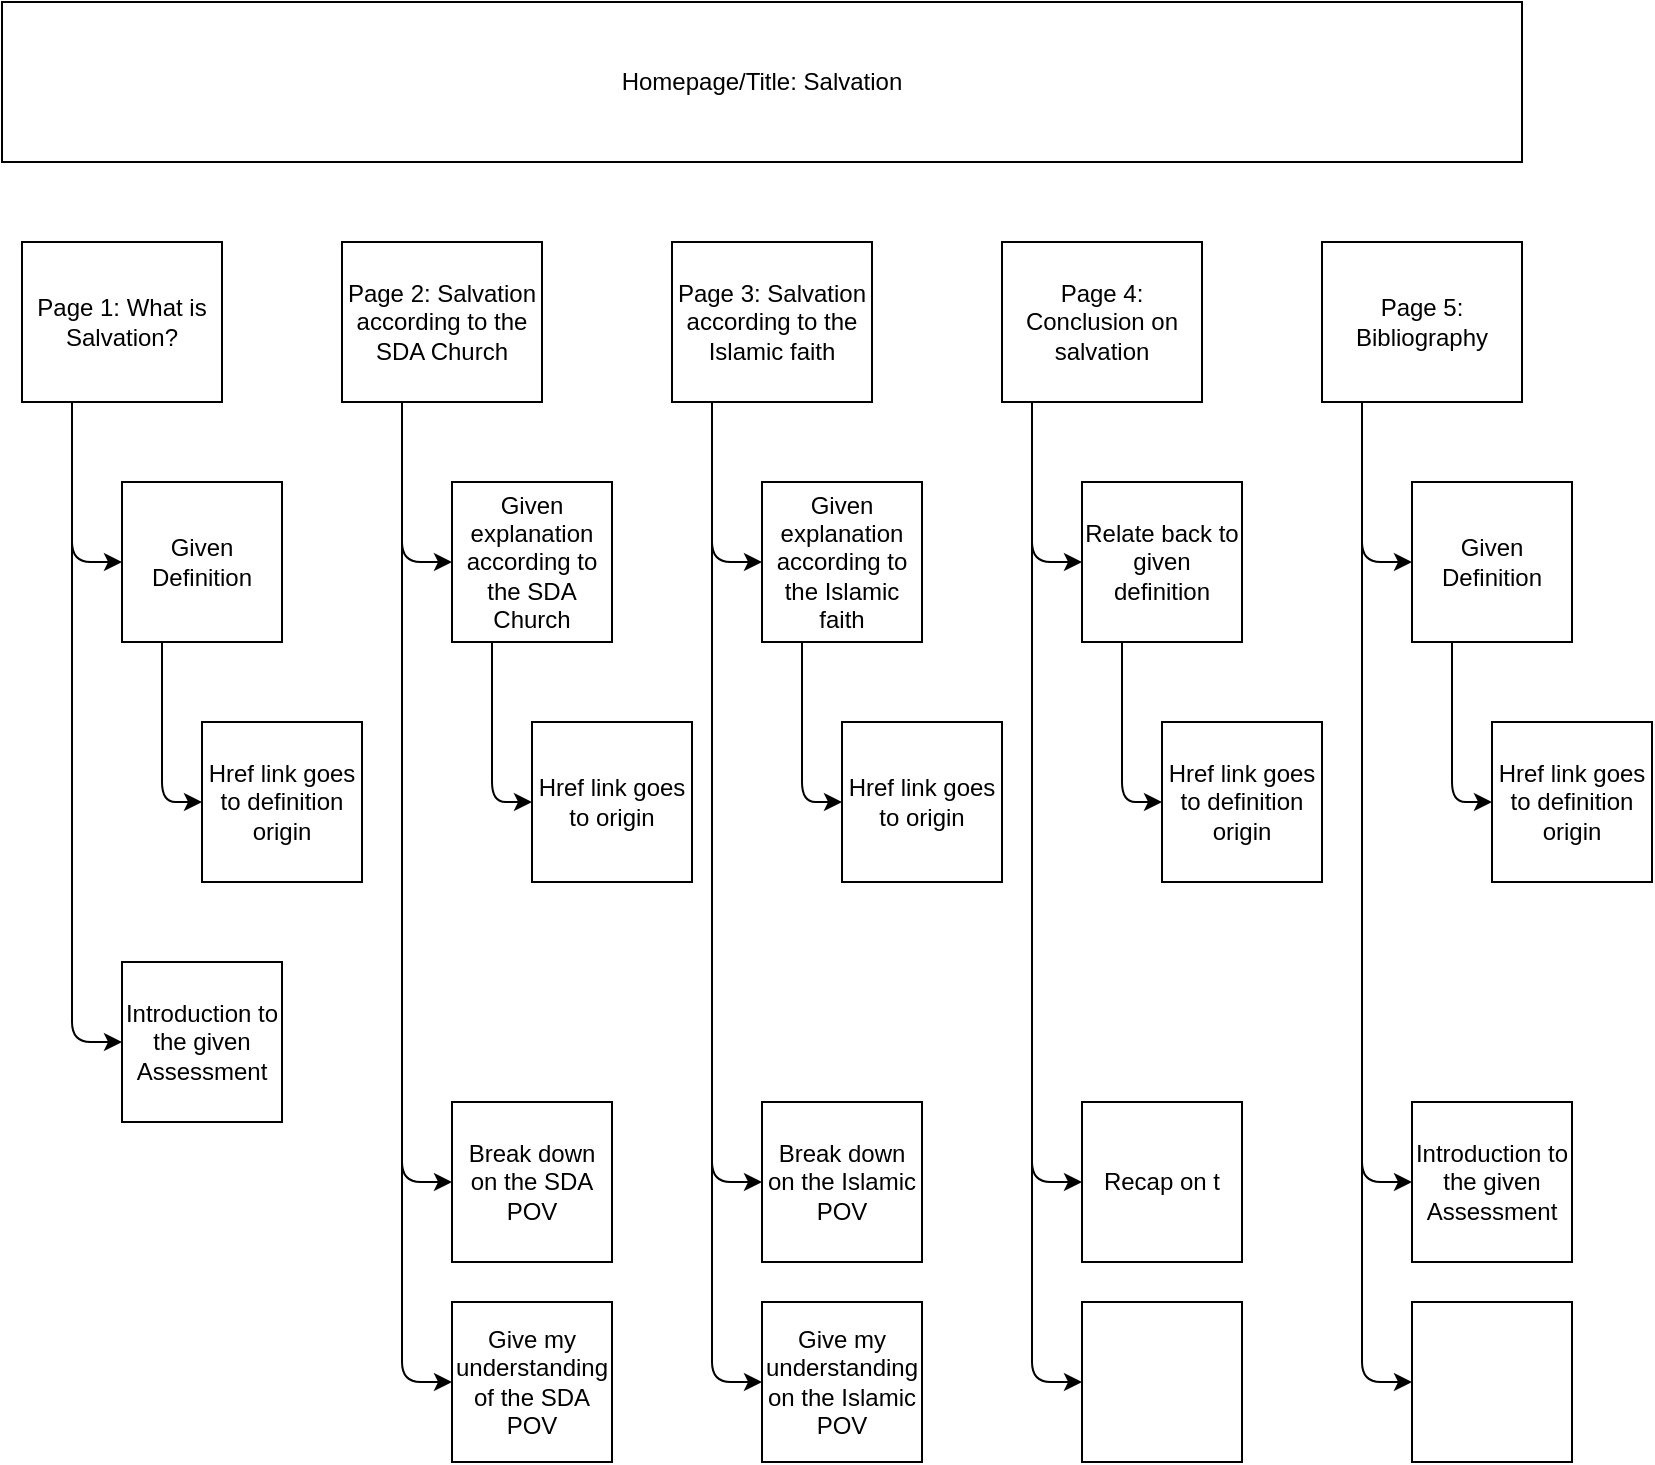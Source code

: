 <mxfile>
    <diagram id="_NbdngwRYCMSlWRitmjd" name="Page-1">
        <mxGraphModel dx="2148" dy="929" grid="1" gridSize="10" guides="1" tooltips="1" connect="1" arrows="1" fold="1" page="1" pageScale="1" pageWidth="850" pageHeight="1100" math="0" shadow="0">
            <root>
                <mxCell id="0"/>
                <mxCell id="1" parent="0"/>
                <mxCell id="2" value="Homepage/Title: Salvation" style="whiteSpace=wrap;html=1;" vertex="1" parent="1">
                    <mxGeometry x="40" y="40" width="760" height="80" as="geometry"/>
                </mxCell>
                <mxCell id="20" style="edgeStyle=none;html=1;exitX=0.25;exitY=1;exitDx=0;exitDy=0;entryX=0;entryY=0.5;entryDx=0;entryDy=0;" edge="1" parent="1" source="3" target="9">
                    <mxGeometry relative="1" as="geometry">
                        <mxPoint x="74.941" y="320" as="targetPoint"/>
                        <Array as="points">
                            <mxPoint x="75" y="320"/>
                        </Array>
                    </mxGeometry>
                </mxCell>
                <mxCell id="22" style="edgeStyle=none;html=1;exitX=0.25;exitY=1;exitDx=0;exitDy=0;entryX=0;entryY=0.5;entryDx=0;entryDy=0;" edge="1" parent="1" source="3" target="11">
                    <mxGeometry relative="1" as="geometry">
                        <mxPoint x="80" y="690" as="targetPoint"/>
                        <Array as="points">
                            <mxPoint x="75" y="560"/>
                        </Array>
                    </mxGeometry>
                </mxCell>
                <mxCell id="3" value="Page 1: What is Salvation?" style="whiteSpace=wrap;html=1;" vertex="1" parent="1">
                    <mxGeometry x="50" y="160" width="100" height="80" as="geometry"/>
                </mxCell>
                <mxCell id="4" value="Page 4: Conclusion on salvation" style="whiteSpace=wrap;html=1;" vertex="1" parent="1">
                    <mxGeometry x="540" y="160" width="100" height="80" as="geometry"/>
                </mxCell>
                <mxCell id="5" value="Page 3: Salvation according to the Islamic faith" style="whiteSpace=wrap;html=1;" vertex="1" parent="1">
                    <mxGeometry x="375" y="160" width="100" height="80" as="geometry"/>
                </mxCell>
                <mxCell id="6" value="Page 2: Salvation according to the SDA Church" style="whiteSpace=wrap;html=1;" vertex="1" parent="1">
                    <mxGeometry x="210" y="160" width="100" height="80" as="geometry"/>
                </mxCell>
                <mxCell id="7" value="Page 5: Bibliography" style="whiteSpace=wrap;html=1;" vertex="1" parent="1">
                    <mxGeometry x="700" y="160" width="100" height="80" as="geometry"/>
                </mxCell>
                <mxCell id="19" style="edgeStyle=none;html=1;exitX=0.25;exitY=1;exitDx=0;exitDy=0;entryX=0;entryY=0.5;entryDx=0;entryDy=0;" edge="1" parent="1" source="9" target="12">
                    <mxGeometry relative="1" as="geometry">
                        <Array as="points">
                            <mxPoint x="120" y="440"/>
                        </Array>
                    </mxGeometry>
                </mxCell>
                <mxCell id="9" value="Given Definition" style="whiteSpace=wrap;html=1;" vertex="1" parent="1">
                    <mxGeometry x="100" y="280" width="80" height="80" as="geometry"/>
                </mxCell>
                <mxCell id="11" value="Introduction to the given Assessment" style="whiteSpace=wrap;html=1;" vertex="1" parent="1">
                    <mxGeometry x="100" y="520" width="80" height="80" as="geometry"/>
                </mxCell>
                <mxCell id="12" value="Href link goes to definition origin" style="whiteSpace=wrap;html=1;" vertex="1" parent="1">
                    <mxGeometry x="140" y="400" width="80" height="80" as="geometry"/>
                </mxCell>
                <mxCell id="25" style="edgeStyle=none;html=1;exitX=0.25;exitY=1;exitDx=0;exitDy=0;entryX=0;entryY=0.5;entryDx=0;entryDy=0;" edge="1" parent="1" target="29">
                    <mxGeometry relative="1" as="geometry">
                        <mxPoint x="239.941" y="320" as="targetPoint"/>
                        <mxPoint x="240" y="240" as="sourcePoint"/>
                        <Array as="points">
                            <mxPoint x="240" y="320"/>
                        </Array>
                    </mxGeometry>
                </mxCell>
                <mxCell id="26" style="edgeStyle=none;html=1;exitX=0.25;exitY=1;exitDx=0;exitDy=0;entryX=0;entryY=0.5;entryDx=0;entryDy=0;" edge="1" parent="1" target="30">
                    <mxGeometry relative="1" as="geometry">
                        <mxPoint x="245" y="690" as="targetPoint"/>
                        <mxPoint x="240" y="240" as="sourcePoint"/>
                        <Array as="points">
                            <mxPoint x="240" y="630"/>
                        </Array>
                    </mxGeometry>
                </mxCell>
                <mxCell id="27" style="edgeStyle=none;html=1;exitX=0.25;exitY=1;exitDx=0;exitDy=0;entryX=0;entryY=0.5;entryDx=0;entryDy=0;" edge="1" parent="1" target="32">
                    <mxGeometry relative="1" as="geometry">
                        <mxPoint x="240" y="240" as="sourcePoint"/>
                        <Array as="points">
                            <mxPoint x="240" y="730"/>
                        </Array>
                    </mxGeometry>
                </mxCell>
                <mxCell id="28" style="edgeStyle=none;html=1;exitX=0.25;exitY=1;exitDx=0;exitDy=0;entryX=0;entryY=0.5;entryDx=0;entryDy=0;" edge="1" parent="1" source="29" target="31">
                    <mxGeometry relative="1" as="geometry">
                        <Array as="points">
                            <mxPoint x="285" y="440"/>
                        </Array>
                    </mxGeometry>
                </mxCell>
                <mxCell id="29" value="Given explanation according to the SDA Church" style="whiteSpace=wrap;html=1;" vertex="1" parent="1">
                    <mxGeometry x="265" y="280" width="80" height="80" as="geometry"/>
                </mxCell>
                <mxCell id="30" value="Break down on the SDA POV" style="whiteSpace=wrap;html=1;" vertex="1" parent="1">
                    <mxGeometry x="265" y="590" width="80" height="80" as="geometry"/>
                </mxCell>
                <mxCell id="31" value="Href link goes to origin" style="whiteSpace=wrap;html=1;" vertex="1" parent="1">
                    <mxGeometry x="305" y="400" width="80" height="80" as="geometry"/>
                </mxCell>
                <mxCell id="32" value="Give my understanding of the SDA POV" style="whiteSpace=wrap;html=1;" vertex="1" parent="1">
                    <mxGeometry x="265" y="690" width="80" height="80" as="geometry"/>
                </mxCell>
                <mxCell id="33" style="edgeStyle=none;html=1;exitX=0.25;exitY=1;exitDx=0;exitDy=0;entryX=0;entryY=0.5;entryDx=0;entryDy=0;" edge="1" parent="1" target="37">
                    <mxGeometry relative="1" as="geometry">
                        <mxPoint x="394.941" y="320" as="targetPoint"/>
                        <mxPoint x="395" y="240" as="sourcePoint"/>
                        <Array as="points">
                            <mxPoint x="395" y="320"/>
                        </Array>
                    </mxGeometry>
                </mxCell>
                <mxCell id="34" style="edgeStyle=none;html=1;exitX=0.25;exitY=1;exitDx=0;exitDy=0;entryX=0;entryY=0.5;entryDx=0;entryDy=0;" edge="1" parent="1" target="38">
                    <mxGeometry relative="1" as="geometry">
                        <mxPoint x="400" y="690" as="targetPoint"/>
                        <mxPoint x="395" y="240" as="sourcePoint"/>
                        <Array as="points">
                            <mxPoint x="395" y="630"/>
                        </Array>
                    </mxGeometry>
                </mxCell>
                <mxCell id="35" style="edgeStyle=none;html=1;exitX=0.25;exitY=1;exitDx=0;exitDy=0;entryX=0;entryY=0.5;entryDx=0;entryDy=0;" edge="1" parent="1" target="40">
                    <mxGeometry relative="1" as="geometry">
                        <mxPoint x="395" y="240" as="sourcePoint"/>
                        <Array as="points">
                            <mxPoint x="395" y="730"/>
                        </Array>
                    </mxGeometry>
                </mxCell>
                <mxCell id="36" style="edgeStyle=none;html=1;exitX=0.25;exitY=1;exitDx=0;exitDy=0;entryX=0;entryY=0.5;entryDx=0;entryDy=0;" edge="1" parent="1" source="37" target="39">
                    <mxGeometry relative="1" as="geometry">
                        <Array as="points">
                            <mxPoint x="440" y="440"/>
                        </Array>
                    </mxGeometry>
                </mxCell>
                <mxCell id="37" value="Given explanation according to the Islamic faith" style="whiteSpace=wrap;html=1;" vertex="1" parent="1">
                    <mxGeometry x="420" y="280" width="80" height="80" as="geometry"/>
                </mxCell>
                <mxCell id="38" value="Break down on the Islamic POV" style="whiteSpace=wrap;html=1;" vertex="1" parent="1">
                    <mxGeometry x="420" y="590" width="80" height="80" as="geometry"/>
                </mxCell>
                <mxCell id="39" value="Href link goes to origin" style="whiteSpace=wrap;html=1;" vertex="1" parent="1">
                    <mxGeometry x="460" y="400" width="80" height="80" as="geometry"/>
                </mxCell>
                <mxCell id="40" value="Give my understanding on the Islamic POV" style="whiteSpace=wrap;html=1;" vertex="1" parent="1">
                    <mxGeometry x="420" y="690" width="80" height="80" as="geometry"/>
                </mxCell>
                <mxCell id="41" style="edgeStyle=none;html=1;exitX=0.25;exitY=1;exitDx=0;exitDy=0;entryX=0;entryY=0.5;entryDx=0;entryDy=0;" edge="1" parent="1" target="45">
                    <mxGeometry relative="1" as="geometry">
                        <mxPoint x="554.941" y="320" as="targetPoint"/>
                        <mxPoint x="555" y="240" as="sourcePoint"/>
                        <Array as="points">
                            <mxPoint x="555" y="320"/>
                        </Array>
                    </mxGeometry>
                </mxCell>
                <mxCell id="42" style="edgeStyle=none;html=1;exitX=0.25;exitY=1;exitDx=0;exitDy=0;entryX=0;entryY=0.5;entryDx=0;entryDy=0;" edge="1" parent="1" target="46">
                    <mxGeometry relative="1" as="geometry">
                        <mxPoint x="560" y="690" as="targetPoint"/>
                        <mxPoint x="555" y="240" as="sourcePoint"/>
                        <Array as="points">
                            <mxPoint x="555" y="630"/>
                        </Array>
                    </mxGeometry>
                </mxCell>
                <mxCell id="43" style="edgeStyle=none;html=1;exitX=0.25;exitY=1;exitDx=0;exitDy=0;entryX=0;entryY=0.5;entryDx=0;entryDy=0;" edge="1" parent="1" target="48">
                    <mxGeometry relative="1" as="geometry">
                        <mxPoint x="555" y="240" as="sourcePoint"/>
                        <Array as="points">
                            <mxPoint x="555" y="730"/>
                        </Array>
                    </mxGeometry>
                </mxCell>
                <mxCell id="44" style="edgeStyle=none;html=1;exitX=0.25;exitY=1;exitDx=0;exitDy=0;entryX=0;entryY=0.5;entryDx=0;entryDy=0;" edge="1" parent="1" source="45" target="47">
                    <mxGeometry relative="1" as="geometry">
                        <Array as="points">
                            <mxPoint x="600" y="440"/>
                        </Array>
                    </mxGeometry>
                </mxCell>
                <mxCell id="45" value="Relate back to given definition" style="whiteSpace=wrap;html=1;" vertex="1" parent="1">
                    <mxGeometry x="580" y="280" width="80" height="80" as="geometry"/>
                </mxCell>
                <mxCell id="46" value="Recap on t" style="whiteSpace=wrap;html=1;" vertex="1" parent="1">
                    <mxGeometry x="580" y="590" width="80" height="80" as="geometry"/>
                </mxCell>
                <mxCell id="47" value="Href link goes to definition origin" style="whiteSpace=wrap;html=1;" vertex="1" parent="1">
                    <mxGeometry x="620" y="400" width="80" height="80" as="geometry"/>
                </mxCell>
                <mxCell id="48" value="" style="whiteSpace=wrap;html=1;" vertex="1" parent="1">
                    <mxGeometry x="580" y="690" width="80" height="80" as="geometry"/>
                </mxCell>
                <mxCell id="49" style="edgeStyle=none;html=1;exitX=0.25;exitY=1;exitDx=0;exitDy=0;entryX=0;entryY=0.5;entryDx=0;entryDy=0;" edge="1" parent="1" target="53">
                    <mxGeometry relative="1" as="geometry">
                        <mxPoint x="719.941" y="320" as="targetPoint"/>
                        <mxPoint x="720" y="240" as="sourcePoint"/>
                        <Array as="points">
                            <mxPoint x="720" y="320"/>
                        </Array>
                    </mxGeometry>
                </mxCell>
                <mxCell id="50" style="edgeStyle=none;html=1;exitX=0.25;exitY=1;exitDx=0;exitDy=0;entryX=0;entryY=0.5;entryDx=0;entryDy=0;" edge="1" parent="1" target="54">
                    <mxGeometry relative="1" as="geometry">
                        <mxPoint x="725" y="690" as="targetPoint"/>
                        <mxPoint x="720" y="240" as="sourcePoint"/>
                        <Array as="points">
                            <mxPoint x="720" y="630"/>
                        </Array>
                    </mxGeometry>
                </mxCell>
                <mxCell id="51" style="edgeStyle=none;html=1;exitX=0.25;exitY=1;exitDx=0;exitDy=0;entryX=0;entryY=0.5;entryDx=0;entryDy=0;" edge="1" parent="1" target="56">
                    <mxGeometry relative="1" as="geometry">
                        <mxPoint x="720" y="240" as="sourcePoint"/>
                        <Array as="points">
                            <mxPoint x="720" y="730"/>
                        </Array>
                    </mxGeometry>
                </mxCell>
                <mxCell id="52" style="edgeStyle=none;html=1;exitX=0.25;exitY=1;exitDx=0;exitDy=0;entryX=0;entryY=0.5;entryDx=0;entryDy=0;" edge="1" parent="1" source="53" target="55">
                    <mxGeometry relative="1" as="geometry">
                        <Array as="points">
                            <mxPoint x="765" y="440"/>
                        </Array>
                    </mxGeometry>
                </mxCell>
                <mxCell id="53" value="Given Definition" style="whiteSpace=wrap;html=1;" vertex="1" parent="1">
                    <mxGeometry x="745" y="280" width="80" height="80" as="geometry"/>
                </mxCell>
                <mxCell id="54" value="Introduction to the given Assessment" style="whiteSpace=wrap;html=1;" vertex="1" parent="1">
                    <mxGeometry x="745" y="590" width="80" height="80" as="geometry"/>
                </mxCell>
                <mxCell id="55" value="Href link goes to definition origin" style="whiteSpace=wrap;html=1;" vertex="1" parent="1">
                    <mxGeometry x="785" y="400" width="80" height="80" as="geometry"/>
                </mxCell>
                <mxCell id="56" value="" style="whiteSpace=wrap;html=1;" vertex="1" parent="1">
                    <mxGeometry x="745" y="690" width="80" height="80" as="geometry"/>
                </mxCell>
            </root>
        </mxGraphModel>
    </diagram>
</mxfile>